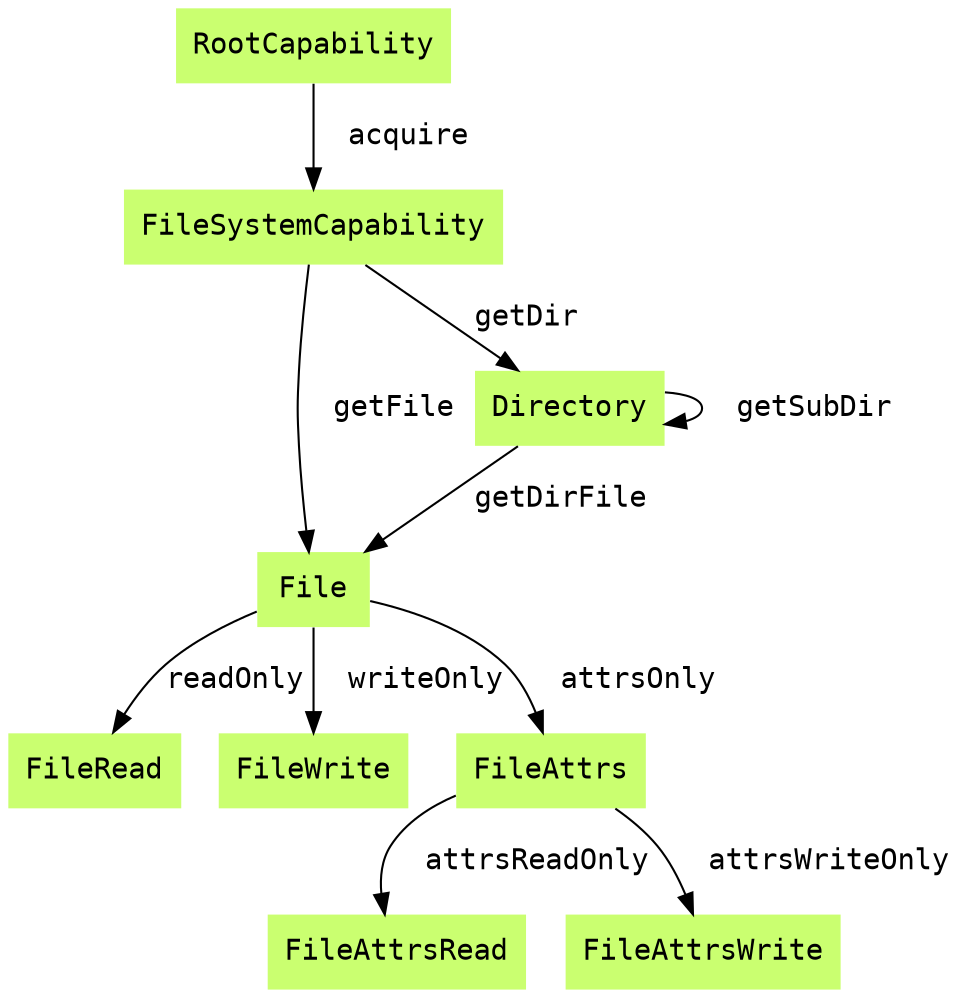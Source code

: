 digraph G {
    rankdir=TB;
    node[fontname="Inconsolata" shape=plaintext style=filled fillcolor=darkolivegreen1]
    edge[fontname="Inconsolata"]

    root[label="RootCapability"]
    fs[label="FileSystemCapability"]
    file[label="File"]
    dir[label="Directory"]
    fileread[label="FileRead"]
    filewrite[label="FileWrite"]
    fileattrs[label="FileAttrs"]
    fileattrsr[label="FileAttrsRead"]
    fileattrsw[label="FileAttrsWrite"]

    root -> fs [label="  acquire"]
    fs -> file [label="  getFile"]
    fs -> dir [label=" getDir"]
    file -> fileread [label="readOnly"]
    file -> filewrite [label="  writeOnly"]
    file -> fileattrs [label="  attrsOnly"]
    fileattrs -> fileattrsr [label="  attrsReadOnly"]
    fileattrs -> fileattrsw [label="  attrsWriteOnly"]

    dir -> dir [label="  getSubDir"]
    dir -> file [label=" getDirFile"]
}